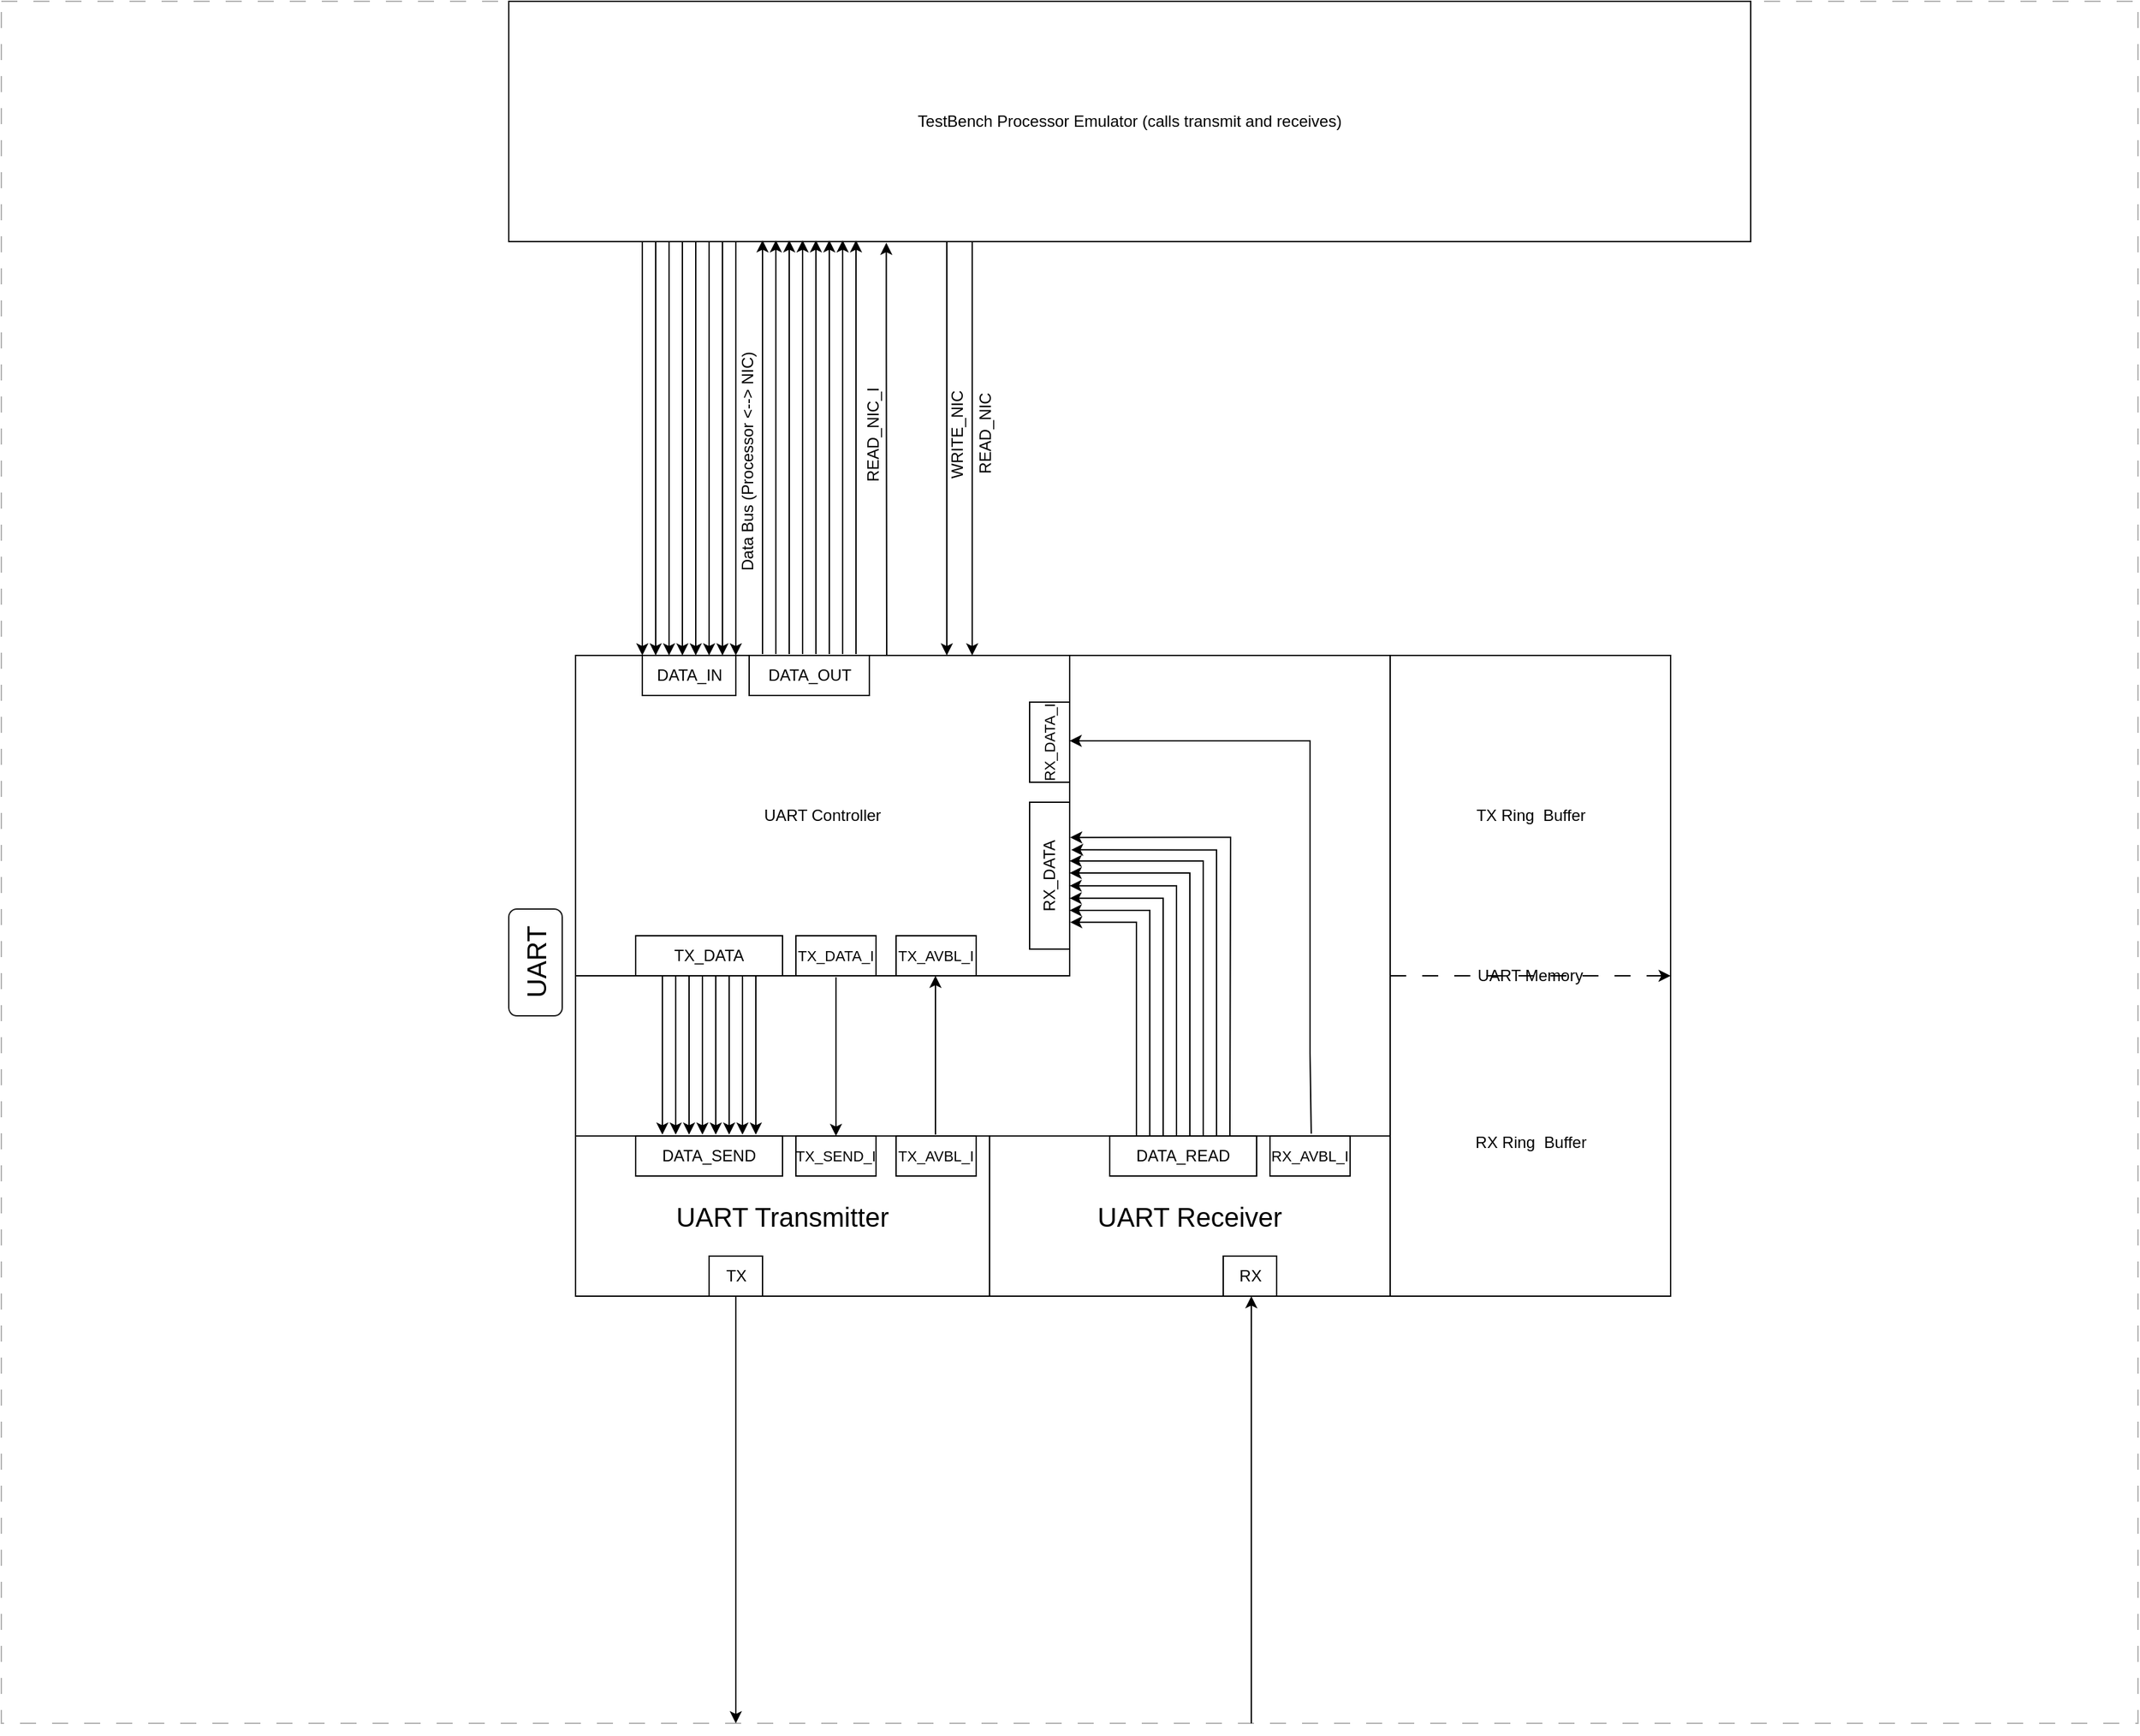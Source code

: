 <mxfile>
    <diagram id="at-AqY8HnoSzZfMq8VUL" name="Page-1">
        <mxGraphModel dx="1662" dy="659" grid="1" gridSize="10" guides="1" tooltips="1" connect="1" arrows="1" fold="1" page="1" pageScale="1" pageWidth="850" pageHeight="1100" math="0" shadow="0">
            <root>
                <mxCell id="0"/>
                <mxCell id="1" parent="0"/>
                <mxCell id="126" value="" style="rounded=0;whiteSpace=wrap;html=1;strokeColor=default;gradientColor=none;fillColor=default;dashed=1;dashPattern=12 12;opacity=30;" parent="1" vertex="1">
                    <mxGeometry x="-430" y="50" width="1600" height="1290" as="geometry"/>
                </mxCell>
                <mxCell id="120" style="edgeStyle=orthogonalEdgeStyle;rounded=0;html=1;startArrow=none;startFill=0;endArrow=classic;endFill=1;" parent="1" source="75" edge="1">
                    <mxGeometry relative="1" as="geometry">
                        <mxPoint x="120" y="1340" as="targetPoint"/>
                        <Array as="points">
                            <mxPoint x="120" y="1060"/>
                            <mxPoint x="120" y="1060"/>
                        </Array>
                    </mxGeometry>
                </mxCell>
                <mxCell id="75" value="" style="group;horizontal=1;movable=0;resizable=0;rotatable=0;deletable=0;editable=0;connectable=0;" parent="1" vertex="1" connectable="0">
                    <mxGeometry y="540" width="820" height="480" as="geometry"/>
                </mxCell>
                <mxCell id="73" value="&lt;p style=&quot;line-height: 30%;&quot;&gt;&lt;/p&gt;&lt;div style=&quot;&quot;&gt;&lt;br&gt;&lt;/div&gt;&lt;p&gt;&lt;/p&gt;" style="rounded=0;whiteSpace=wrap;html=1;align=center;movable=0;resizable=0;rotatable=0;deletable=0;editable=0;connectable=0;" parent="75" vertex="1">
                    <mxGeometry width="820" height="480.0" as="geometry"/>
                </mxCell>
                <mxCell id="76" value="UART Memory" style="rounded=0;whiteSpace=wrap;html=1;" parent="75" vertex="1">
                    <mxGeometry x="610" width="210" height="480" as="geometry"/>
                </mxCell>
                <mxCell id="116" value="DATA_IN" style="text;html=1;align=center;verticalAlign=middle;resizable=0;points=[];autosize=1;strokeColor=default;fillColor=none;movable=0;rotatable=0;deletable=0;editable=0;connectable=0;" parent="75" vertex="1">
                    <mxGeometry x="50" width="70" height="30" as="geometry"/>
                </mxCell>
                <mxCell id="117" value="DATA_OUT" style="text;html=1;align=center;verticalAlign=middle;resizable=1;points=[];autosize=1;strokeColor=default;fillColor=none;movable=1;rotatable=1;deletable=1;editable=1;connectable=1;" parent="75" vertex="1">
                    <mxGeometry x="130" width="90" height="30" as="geometry"/>
                </mxCell>
                <mxCell id="121" value="TX" style="text;html=1;align=center;verticalAlign=middle;resizable=0;points=[];autosize=1;strokeColor=default;fillColor=none;" parent="75" vertex="1">
                    <mxGeometry x="100" y="450" width="40" height="30" as="geometry"/>
                </mxCell>
                <mxCell id="127" value="UART Controller" style="rounded=0;whiteSpace=wrap;html=1;fillStyle=dots;strokeColor=default;fillColor=none;gradientColor=none;" parent="75" vertex="1">
                    <mxGeometry width="370" height="240" as="geometry"/>
                </mxCell>
                <mxCell id="129" value="UART Transmitter" style="rounded=0;whiteSpace=wrap;html=1;fillStyle=dots;strokeColor=default;fontSize=20;fillColor=none;gradientColor=none;opacity=90;" parent="75" vertex="1">
                    <mxGeometry y="360" width="310" height="120" as="geometry"/>
                </mxCell>
                <mxCell id="130" value="UART Receiver" style="rounded=0;whiteSpace=wrap;html=1;fillStyle=dots;strokeColor=default;fontSize=20;fillColor=none;gradientColor=none;opacity=90;" parent="75" vertex="1">
                    <mxGeometry x="310" y="360" width="300" height="120" as="geometry"/>
                </mxCell>
                <mxCell id="131" style="edgeStyle=none;html=1;exitX=0;exitY=0.5;exitDx=0;exitDy=0;entryX=1;entryY=0.5;entryDx=0;entryDy=0;dashed=1;dashPattern=12 12;" parent="75" source="76" target="76" edge="1">
                    <mxGeometry relative="1" as="geometry"/>
                </mxCell>
                <mxCell id="133" value="RX Ring&amp;nbsp; Buffer" style="text;html=1;align=center;verticalAlign=middle;resizable=0;points=[];autosize=1;strokeColor=none;fillColor=none;" parent="75" vertex="1">
                    <mxGeometry x="660" y="350" width="110" height="30" as="geometry"/>
                </mxCell>
                <mxCell id="132" value="TX Ring&amp;nbsp; Buffer&lt;br&gt;" style="text;html=1;align=center;verticalAlign=middle;resizable=0;points=[];autosize=1;strokeColor=none;fillColor=none;" parent="75" vertex="1">
                    <mxGeometry x="660" y="105" width="110" height="30" as="geometry"/>
                </mxCell>
                <mxCell id="134" value="DATA_SEND" style="rounded=0;whiteSpace=wrap;html=1;" parent="75" vertex="1">
                    <mxGeometry x="45" y="360" width="110" height="30" as="geometry"/>
                </mxCell>
                <mxCell id="135" value="DATA_READ" style="rounded=0;whiteSpace=wrap;html=1;" parent="75" vertex="1">
                    <mxGeometry x="400" y="360" width="110" height="30" as="geometry"/>
                </mxCell>
                <mxCell id="184" value="TX_DATA" style="rounded=0;whiteSpace=wrap;html=1;" parent="75" vertex="1">
                    <mxGeometry x="45" y="210" width="110" height="30" as="geometry"/>
                </mxCell>
                <mxCell id="185" value="RX_DATA" style="rounded=0;whiteSpace=wrap;html=1;rotation=-90;" parent="75" vertex="1">
                    <mxGeometry x="300" y="150" width="110" height="30" as="geometry"/>
                </mxCell>
                <mxCell id="187" value="TX_DATA_I" style="rounded=0;whiteSpace=wrap;html=1;fontSize=11;" parent="75" vertex="1">
                    <mxGeometry x="165" y="210" width="60" height="30" as="geometry"/>
                </mxCell>
                <mxCell id="186" style="edgeStyle=orthogonalEdgeStyle;rounded=0;html=1;endArrow=classic;endFill=1;startArrow=none;startFill=0;" parent="75" edge="1">
                    <mxGeometry relative="1" as="geometry">
                        <mxPoint x="195" y="360" as="targetPoint"/>
                        <mxPoint x="195" y="241" as="sourcePoint"/>
                        <Array as="points"/>
                    </mxGeometry>
                </mxCell>
                <mxCell id="190" value="RX_DATA_I" style="rounded=0;whiteSpace=wrap;html=1;fontSize=11;rotation=-90;" parent="75" vertex="1">
                    <mxGeometry x="325" y="50" width="60" height="30" as="geometry"/>
                </mxCell>
                <mxCell id="191" style="edgeStyle=orthogonalEdgeStyle;rounded=0;html=1;endArrow=none;endFill=0;startArrow=classic;startFill=1;entryX=0.803;entryY=-0.015;entryDx=0;entryDy=0;entryPerimeter=0;" parent="75" target="130" edge="1">
                    <mxGeometry relative="1" as="geometry">
                        <mxPoint x="489.63" y="297.68" as="targetPoint"/>
                        <mxPoint x="370" y="64" as="sourcePoint"/>
                        <Array as="points">
                            <mxPoint x="550" y="64"/>
                            <mxPoint x="550" y="298"/>
                            <mxPoint x="551" y="298"/>
                        </Array>
                    </mxGeometry>
                </mxCell>
                <mxCell id="192" value="TX_SEND_I" style="rounded=0;whiteSpace=wrap;html=1;fontSize=11;" parent="75" vertex="1">
                    <mxGeometry x="165" y="360" width="60" height="30" as="geometry"/>
                </mxCell>
                <mxCell id="194" value="RX_AVBL_I" style="rounded=0;whiteSpace=wrap;html=1;fontSize=11;rotation=0;" parent="75" vertex="1">
                    <mxGeometry x="520" y="360" width="60" height="30" as="geometry"/>
                </mxCell>
                <mxCell id="218" value="TX_AVBL_I" style="rounded=0;whiteSpace=wrap;html=1;fontSize=11;" vertex="1" parent="75">
                    <mxGeometry x="240" y="210" width="60" height="30" as="geometry"/>
                </mxCell>
                <mxCell id="195" value="TX_AVBL_I" style="rounded=0;whiteSpace=wrap;html=1;fontSize=11;" vertex="1" parent="75">
                    <mxGeometry x="240" y="360" width="60" height="30" as="geometry"/>
                </mxCell>
                <mxCell id="219" style="edgeStyle=orthogonalEdgeStyle;rounded=0;html=1;endArrow=none;endFill=0;startArrow=classic;startFill=1;" edge="1" parent="75">
                    <mxGeometry relative="1" as="geometry">
                        <mxPoint x="269.5" y="359" as="targetPoint"/>
                        <mxPoint x="269.5" y="240" as="sourcePoint"/>
                        <Array as="points"/>
                    </mxGeometry>
                </mxCell>
                <mxCell id="87" style="edgeStyle=orthogonalEdgeStyle;rounded=0;html=1;endArrow=none;endFill=0;startArrow=classic;startFill=1;exitX=0.29;exitY=1.005;exitDx=0;exitDy=0;exitPerimeter=0;" parent="1" edge="1">
                    <mxGeometry relative="1" as="geometry">
                        <mxPoint x="233" y="540" as="targetPoint"/>
                        <mxPoint x="232.7" y="230.9" as="sourcePoint"/>
                        <Array as="points">
                            <mxPoint x="233" y="310"/>
                            <mxPoint x="233" y="310"/>
                        </Array>
                    </mxGeometry>
                </mxCell>
                <mxCell id="77" value="TestBench Processor Emulator (calls transmit and receives)" style="rounded=0;whiteSpace=wrap;html=1;" parent="1" vertex="1">
                    <mxGeometry x="-50" y="50" width="930" height="180" as="geometry"/>
                </mxCell>
                <mxCell id="86" value="Data Bus (Processor &amp;lt;--&amp;gt; NIC)" style="text;html=1;align=center;verticalAlign=middle;resizable=0;points=[];autosize=1;strokeColor=none;fillColor=none;rotation=-90;" parent="1" vertex="1">
                    <mxGeometry x="34" y="380" width="190" height="30" as="geometry"/>
                </mxCell>
                <mxCell id="91" style="edgeStyle=orthogonalEdgeStyle;rounded=0;html=1;endArrow=classic;endFill=1;startArrow=none;startFill=0;" parent="1" edge="1">
                    <mxGeometry relative="1" as="geometry">
                        <mxPoint x="278" y="540" as="targetPoint"/>
                        <mxPoint x="278" y="230" as="sourcePoint"/>
                        <Array as="points">
                            <mxPoint x="278" y="500"/>
                            <mxPoint x="278" y="500"/>
                        </Array>
                    </mxGeometry>
                </mxCell>
                <mxCell id="92" value="WRITE_NIC" style="text;html=1;align=center;verticalAlign=middle;resizable=0;points=[];autosize=1;strokeColor=none;fillColor=none;rotation=-90;" parent="1" vertex="1">
                    <mxGeometry x="241" y="360" width="90" height="30" as="geometry"/>
                </mxCell>
                <mxCell id="96" style="edgeStyle=orthogonalEdgeStyle;rounded=0;html=1;endArrow=classic;endFill=1;startArrow=none;startFill=0;" parent="1" edge="1">
                    <mxGeometry relative="1" as="geometry">
                        <mxPoint x="50" y="540" as="targetPoint"/>
                        <mxPoint x="50" y="230" as="sourcePoint"/>
                        <Array as="points">
                            <mxPoint x="50" y="500"/>
                            <mxPoint x="50" y="500"/>
                        </Array>
                    </mxGeometry>
                </mxCell>
                <mxCell id="97" style="edgeStyle=orthogonalEdgeStyle;rounded=0;html=1;endArrow=classic;endFill=1;startArrow=none;startFill=0;" parent="1" edge="1">
                    <mxGeometry relative="1" as="geometry">
                        <mxPoint x="60" y="540" as="targetPoint"/>
                        <mxPoint x="60" y="230" as="sourcePoint"/>
                        <Array as="points">
                            <mxPoint x="60" y="500"/>
                            <mxPoint x="60" y="500"/>
                        </Array>
                    </mxGeometry>
                </mxCell>
                <mxCell id="98" style="edgeStyle=orthogonalEdgeStyle;rounded=0;html=1;endArrow=classic;endFill=1;startArrow=none;startFill=0;" parent="1" edge="1">
                    <mxGeometry relative="1" as="geometry">
                        <mxPoint x="70" y="540" as="targetPoint"/>
                        <mxPoint x="70" y="230" as="sourcePoint"/>
                        <Array as="points">
                            <mxPoint x="70" y="500"/>
                            <mxPoint x="70" y="500"/>
                        </Array>
                    </mxGeometry>
                </mxCell>
                <mxCell id="99" style="edgeStyle=orthogonalEdgeStyle;rounded=0;html=1;endArrow=classic;endFill=1;startArrow=none;startFill=0;" parent="1" edge="1">
                    <mxGeometry relative="1" as="geometry">
                        <mxPoint x="80" y="540" as="targetPoint"/>
                        <mxPoint x="80" y="230" as="sourcePoint"/>
                        <Array as="points">
                            <mxPoint x="80" y="500"/>
                            <mxPoint x="80" y="500"/>
                        </Array>
                    </mxGeometry>
                </mxCell>
                <mxCell id="100" style="edgeStyle=orthogonalEdgeStyle;rounded=0;html=1;endArrow=classic;endFill=1;startArrow=none;startFill=0;" parent="1" edge="1">
                    <mxGeometry relative="1" as="geometry">
                        <mxPoint x="90" y="540" as="targetPoint"/>
                        <mxPoint x="90" y="230" as="sourcePoint"/>
                        <Array as="points">
                            <mxPoint x="90" y="540"/>
                            <mxPoint x="90" y="540"/>
                        </Array>
                    </mxGeometry>
                </mxCell>
                <mxCell id="101" style="edgeStyle=orthogonalEdgeStyle;rounded=0;html=1;endArrow=classic;endFill=1;startArrow=none;startFill=0;" parent="1" edge="1">
                    <mxGeometry relative="1" as="geometry">
                        <mxPoint x="100" y="540" as="targetPoint"/>
                        <mxPoint x="100" y="230" as="sourcePoint"/>
                        <Array as="points">
                            <mxPoint x="100" y="500"/>
                            <mxPoint x="100" y="500"/>
                        </Array>
                    </mxGeometry>
                </mxCell>
                <mxCell id="102" style="edgeStyle=orthogonalEdgeStyle;rounded=0;html=1;endArrow=classic;endFill=1;startArrow=none;startFill=0;" parent="1" edge="1">
                    <mxGeometry relative="1" as="geometry">
                        <mxPoint x="110" y="540" as="targetPoint"/>
                        <mxPoint x="110" y="230" as="sourcePoint"/>
                        <Array as="points">
                            <mxPoint x="110" y="520"/>
                        </Array>
                    </mxGeometry>
                </mxCell>
                <mxCell id="103" style="edgeStyle=orthogonalEdgeStyle;rounded=0;html=1;endArrow=classic;endFill=1;startArrow=none;startFill=0;" parent="1" edge="1">
                    <mxGeometry relative="1" as="geometry">
                        <mxPoint x="120" y="540" as="targetPoint"/>
                        <mxPoint x="120" y="230" as="sourcePoint"/>
                        <Array as="points">
                            <mxPoint x="120" y="500"/>
                            <mxPoint x="120" y="500"/>
                        </Array>
                    </mxGeometry>
                </mxCell>
                <mxCell id="106" value="READ_NIC_I" style="text;html=1;align=center;verticalAlign=middle;resizable=0;points=[];autosize=1;strokeColor=none;fillColor=none;rotation=-90;" parent="1" vertex="1">
                    <mxGeometry x="178" y="360" width="90" height="30" as="geometry"/>
                </mxCell>
                <mxCell id="108" style="edgeStyle=orthogonalEdgeStyle;rounded=0;html=1;endArrow=none;endFill=0;startArrow=classic;startFill=1;" parent="1" edge="1">
                    <mxGeometry relative="1" as="geometry">
                        <mxPoint x="140" y="539" as="targetPoint"/>
                        <mxPoint x="140" y="229" as="sourcePoint"/>
                        <Array as="points">
                            <mxPoint x="140" y="499"/>
                            <mxPoint x="140" y="499"/>
                        </Array>
                    </mxGeometry>
                </mxCell>
                <mxCell id="109" style="edgeStyle=orthogonalEdgeStyle;rounded=0;html=1;endArrow=none;endFill=0;startArrow=classic;startFill=1;" parent="1" edge="1">
                    <mxGeometry relative="1" as="geometry">
                        <mxPoint x="150" y="539" as="targetPoint"/>
                        <mxPoint x="150" y="229" as="sourcePoint"/>
                        <Array as="points">
                            <mxPoint x="150" y="499"/>
                            <mxPoint x="150" y="499"/>
                        </Array>
                    </mxGeometry>
                </mxCell>
                <mxCell id="110" style="edgeStyle=orthogonalEdgeStyle;rounded=0;html=1;endArrow=none;endFill=0;startArrow=classic;startFill=1;" parent="1" edge="1">
                    <mxGeometry relative="1" as="geometry">
                        <mxPoint x="160" y="539" as="targetPoint"/>
                        <mxPoint x="160" y="229" as="sourcePoint"/>
                        <Array as="points">
                            <mxPoint x="160" y="499"/>
                            <mxPoint x="160" y="499"/>
                        </Array>
                    </mxGeometry>
                </mxCell>
                <mxCell id="111" style="edgeStyle=orthogonalEdgeStyle;rounded=0;html=1;endArrow=none;endFill=0;startArrow=classic;startFill=1;" parent="1" edge="1">
                    <mxGeometry relative="1" as="geometry">
                        <mxPoint x="170" y="539" as="targetPoint"/>
                        <mxPoint x="170" y="229" as="sourcePoint"/>
                        <Array as="points">
                            <mxPoint x="170" y="499"/>
                            <mxPoint x="170" y="499"/>
                        </Array>
                    </mxGeometry>
                </mxCell>
                <mxCell id="112" style="edgeStyle=orthogonalEdgeStyle;rounded=0;html=1;endArrow=none;endFill=0;startArrow=classic;startFill=1;" parent="1" edge="1">
                    <mxGeometry relative="1" as="geometry">
                        <mxPoint x="180" y="539" as="targetPoint"/>
                        <mxPoint x="180" y="229" as="sourcePoint"/>
                        <Array as="points">
                            <mxPoint x="180" y="539"/>
                            <mxPoint x="180" y="539"/>
                        </Array>
                    </mxGeometry>
                </mxCell>
                <mxCell id="113" style="edgeStyle=orthogonalEdgeStyle;rounded=0;html=1;endArrow=none;endFill=0;startArrow=classic;startFill=1;" parent="1" edge="1">
                    <mxGeometry relative="1" as="geometry">
                        <mxPoint x="190" y="539" as="targetPoint"/>
                        <mxPoint x="190" y="229" as="sourcePoint"/>
                        <Array as="points">
                            <mxPoint x="190" y="499"/>
                            <mxPoint x="190" y="499"/>
                        </Array>
                    </mxGeometry>
                </mxCell>
                <mxCell id="114" style="edgeStyle=orthogonalEdgeStyle;rounded=0;html=1;endArrow=none;endFill=0;startArrow=classic;startFill=1;" parent="1" edge="1">
                    <mxGeometry relative="1" as="geometry">
                        <mxPoint x="200" y="539" as="targetPoint"/>
                        <mxPoint x="200" y="229" as="sourcePoint"/>
                        <Array as="points">
                            <mxPoint x="200" y="519"/>
                        </Array>
                    </mxGeometry>
                </mxCell>
                <mxCell id="115" style="edgeStyle=orthogonalEdgeStyle;rounded=0;html=1;endArrow=none;endFill=0;startArrow=classic;startFill=1;" parent="1" edge="1">
                    <mxGeometry relative="1" as="geometry">
                        <mxPoint x="210" y="539" as="targetPoint"/>
                        <mxPoint x="210" y="229" as="sourcePoint"/>
                        <Array as="points">
                            <mxPoint x="210" y="499"/>
                            <mxPoint x="210" y="499"/>
                        </Array>
                    </mxGeometry>
                </mxCell>
                <mxCell id="118" style="edgeStyle=orthogonalEdgeStyle;rounded=0;html=1;endArrow=classic;endFill=1;startArrow=none;startFill=0;" parent="1" edge="1">
                    <mxGeometry relative="1" as="geometry">
                        <mxPoint x="297" y="540" as="targetPoint"/>
                        <mxPoint x="297" y="230" as="sourcePoint"/>
                        <Array as="points">
                            <mxPoint x="297" y="500"/>
                            <mxPoint x="297" y="500"/>
                        </Array>
                    </mxGeometry>
                </mxCell>
                <mxCell id="119" value="READ_NIC" style="text;html=1;align=center;verticalAlign=middle;resizable=0;points=[];autosize=1;strokeColor=none;fillColor=none;rotation=-90;" parent="1" vertex="1">
                    <mxGeometry x="267" y="359" width="80" height="30" as="geometry"/>
                </mxCell>
                <mxCell id="122" style="edgeStyle=orthogonalEdgeStyle;rounded=0;html=1;startArrow=classic;startFill=1;endArrow=none;endFill=0;" parent="1" edge="1">
                    <mxGeometry relative="1" as="geometry">
                        <mxPoint x="506" y="1340" as="targetPoint"/>
                        <mxPoint x="506.043" y="1020" as="sourcePoint"/>
                        <Array as="points">
                            <mxPoint x="506" y="1060"/>
                            <mxPoint x="506" y="1060"/>
                        </Array>
                    </mxGeometry>
                </mxCell>
                <mxCell id="124" value="RX" style="text;html=1;align=center;verticalAlign=middle;resizable=0;points=[];autosize=1;strokeColor=default;fillColor=none;" parent="1" vertex="1">
                    <mxGeometry x="485" y="990" width="40" height="30" as="geometry"/>
                </mxCell>
                <mxCell id="74" value="&lt;span style=&quot;font-size: 20px;&quot;&gt;UART&lt;/span&gt;" style="text;html=1;align=center;verticalAlign=middle;resizable=1;points=[];autosize=1;strokeColor=default;fillColor=none;fontSize=20;movable=1;rotatable=1;deletable=1;editable=1;connectable=1;opacity=90;rounded=1;rotation=-90;" parent="1" vertex="1">
                    <mxGeometry x="-70" y="750" width="80" height="40" as="geometry"/>
                </mxCell>
                <mxCell id="146" style="edgeStyle=orthogonalEdgeStyle;rounded=0;html=1;endArrow=classic;endFill=1;startArrow=none;startFill=0;" parent="1" edge="1">
                    <mxGeometry relative="1" as="geometry">
                        <mxPoint x="65" y="899" as="targetPoint"/>
                        <mxPoint x="65" y="780" as="sourcePoint"/>
                        <Array as="points">
                            <mxPoint x="65" y="859"/>
                            <mxPoint x="65" y="859"/>
                        </Array>
                    </mxGeometry>
                </mxCell>
                <mxCell id="147" style="edgeStyle=orthogonalEdgeStyle;rounded=0;html=1;endArrow=classic;endFill=1;startArrow=none;startFill=0;" parent="1" edge="1">
                    <mxGeometry relative="1" as="geometry">
                        <mxPoint x="75" y="899" as="targetPoint"/>
                        <mxPoint x="75" y="780" as="sourcePoint"/>
                        <Array as="points">
                            <mxPoint x="75" y="859"/>
                            <mxPoint x="75" y="859"/>
                        </Array>
                    </mxGeometry>
                </mxCell>
                <mxCell id="148" style="edgeStyle=orthogonalEdgeStyle;rounded=0;html=1;endArrow=classic;endFill=1;startArrow=none;startFill=0;" parent="1" edge="1">
                    <mxGeometry relative="1" as="geometry">
                        <mxPoint x="85" y="899" as="targetPoint"/>
                        <mxPoint x="85" y="780" as="sourcePoint"/>
                        <Array as="points">
                            <mxPoint x="85" y="859"/>
                            <mxPoint x="85" y="859"/>
                        </Array>
                    </mxGeometry>
                </mxCell>
                <mxCell id="149" style="edgeStyle=orthogonalEdgeStyle;rounded=0;html=1;endArrow=classic;endFill=1;startArrow=none;startFill=0;" parent="1" edge="1">
                    <mxGeometry relative="1" as="geometry">
                        <mxPoint x="95" y="899" as="targetPoint"/>
                        <mxPoint x="95" y="780" as="sourcePoint"/>
                        <Array as="points">
                            <mxPoint x="95" y="859"/>
                            <mxPoint x="95" y="859"/>
                        </Array>
                    </mxGeometry>
                </mxCell>
                <mxCell id="150" style="edgeStyle=orthogonalEdgeStyle;rounded=0;html=1;endArrow=classic;endFill=1;startArrow=none;startFill=0;" parent="1" edge="1">
                    <mxGeometry relative="1" as="geometry">
                        <mxPoint x="105" y="899" as="targetPoint"/>
                        <mxPoint x="105" y="780" as="sourcePoint"/>
                        <Array as="points">
                            <mxPoint x="105" y="899"/>
                            <mxPoint x="105" y="899"/>
                        </Array>
                    </mxGeometry>
                </mxCell>
                <mxCell id="151" style="edgeStyle=orthogonalEdgeStyle;rounded=0;html=1;endArrow=classic;endFill=1;startArrow=none;startFill=0;" parent="1" edge="1">
                    <mxGeometry relative="1" as="geometry">
                        <mxPoint x="115" y="899" as="targetPoint"/>
                        <mxPoint x="115" y="780" as="sourcePoint"/>
                        <Array as="points">
                            <mxPoint x="115" y="859"/>
                            <mxPoint x="115" y="859"/>
                        </Array>
                    </mxGeometry>
                </mxCell>
                <mxCell id="152" style="edgeStyle=orthogonalEdgeStyle;rounded=0;html=1;endArrow=classic;endFill=1;startArrow=none;startFill=0;" parent="1" edge="1">
                    <mxGeometry relative="1" as="geometry">
                        <mxPoint x="125" y="899" as="targetPoint"/>
                        <mxPoint x="125" y="780" as="sourcePoint"/>
                        <Array as="points">
                            <mxPoint x="125" y="879"/>
                        </Array>
                    </mxGeometry>
                </mxCell>
                <mxCell id="153" style="edgeStyle=orthogonalEdgeStyle;rounded=0;html=1;endArrow=classic;endFill=1;startArrow=none;startFill=0;" parent="1" edge="1">
                    <mxGeometry relative="1" as="geometry">
                        <mxPoint x="135" y="899" as="targetPoint"/>
                        <mxPoint x="135" y="780" as="sourcePoint"/>
                        <Array as="points"/>
                    </mxGeometry>
                </mxCell>
                <mxCell id="176" style="edgeStyle=orthogonalEdgeStyle;rounded=0;html=1;endArrow=none;endFill=0;startArrow=classic;startFill=1;exitX=1.001;exitY=0.833;exitDx=0;exitDy=0;exitPerimeter=0;" parent="1" source="127" edge="1">
                    <mxGeometry relative="1" as="geometry">
                        <mxPoint x="420" y="900" as="targetPoint"/>
                        <mxPoint x="420" y="781" as="sourcePoint"/>
                        <Array as="points">
                            <mxPoint x="420" y="740"/>
                        </Array>
                    </mxGeometry>
                </mxCell>
                <mxCell id="177" style="edgeStyle=orthogonalEdgeStyle;rounded=0;html=1;endArrow=none;endFill=0;startArrow=classic;startFill=1;" parent="1" edge="1">
                    <mxGeometry relative="1" as="geometry">
                        <mxPoint x="430" y="900" as="targetPoint"/>
                        <mxPoint x="370" y="731" as="sourcePoint"/>
                        <Array as="points">
                            <mxPoint x="430" y="731"/>
                        </Array>
                    </mxGeometry>
                </mxCell>
                <mxCell id="178" style="edgeStyle=orthogonalEdgeStyle;rounded=0;html=1;endArrow=none;endFill=0;startArrow=classic;startFill=1;exitX=1;exitY=0.758;exitDx=0;exitDy=0;exitPerimeter=0;" parent="1" source="127" edge="1">
                    <mxGeometry relative="1" as="geometry">
                        <mxPoint x="440" y="900" as="targetPoint"/>
                        <mxPoint x="370" y="720" as="sourcePoint"/>
                        <Array as="points">
                            <mxPoint x="440" y="722"/>
                        </Array>
                    </mxGeometry>
                </mxCell>
                <mxCell id="179" style="edgeStyle=orthogonalEdgeStyle;rounded=0;html=1;endArrow=none;endFill=0;startArrow=classic;startFill=1;exitX=1;exitY=0.719;exitDx=0;exitDy=0;exitPerimeter=0;" parent="1" source="127" edge="1">
                    <mxGeometry relative="1" as="geometry">
                        <mxPoint x="450" y="900" as="targetPoint"/>
                        <mxPoint x="450" y="730" as="sourcePoint"/>
                        <Array as="points">
                            <mxPoint x="450" y="713"/>
                        </Array>
                    </mxGeometry>
                </mxCell>
                <mxCell id="180" style="edgeStyle=orthogonalEdgeStyle;rounded=0;html=1;endArrow=none;endFill=0;startArrow=classic;startFill=1;" parent="1" edge="1">
                    <mxGeometry relative="1" as="geometry">
                        <mxPoint x="460" y="900" as="targetPoint"/>
                        <mxPoint x="370" y="703" as="sourcePoint"/>
                        <Array as="points">
                            <mxPoint x="460" y="703"/>
                        </Array>
                    </mxGeometry>
                </mxCell>
                <mxCell id="181" style="edgeStyle=orthogonalEdgeStyle;rounded=0;html=1;endArrow=none;endFill=0;startArrow=classic;startFill=1;" parent="1" edge="1">
                    <mxGeometry relative="1" as="geometry">
                        <mxPoint x="470" y="900" as="targetPoint"/>
                        <mxPoint x="370" y="694" as="sourcePoint"/>
                        <Array as="points">
                            <mxPoint x="470" y="694"/>
                        </Array>
                    </mxGeometry>
                </mxCell>
                <mxCell id="182" style="edgeStyle=orthogonalEdgeStyle;rounded=0;html=1;endArrow=none;endFill=0;startArrow=classic;startFill=1;exitX=1.003;exitY=0.607;exitDx=0;exitDy=0;exitPerimeter=0;" parent="1" source="127" edge="1">
                    <mxGeometry relative="1" as="geometry">
                        <mxPoint x="480" y="900" as="targetPoint"/>
                        <mxPoint x="480" y="781" as="sourcePoint"/>
                        <Array as="points">
                            <mxPoint x="480" y="686"/>
                        </Array>
                    </mxGeometry>
                </mxCell>
                <mxCell id="183" style="edgeStyle=orthogonalEdgeStyle;rounded=0;html=1;endArrow=none;endFill=0;startArrow=classic;startFill=1;exitX=1.001;exitY=0.568;exitDx=0;exitDy=0;exitPerimeter=0;" parent="1" source="127" edge="1">
                    <mxGeometry relative="1" as="geometry">
                        <mxPoint x="490" y="900" as="targetPoint"/>
                        <mxPoint x="490" y="781" as="sourcePoint"/>
                        <Array as="points"/>
                    </mxGeometry>
                </mxCell>
            </root>
        </mxGraphModel>
    </diagram>
</mxfile>